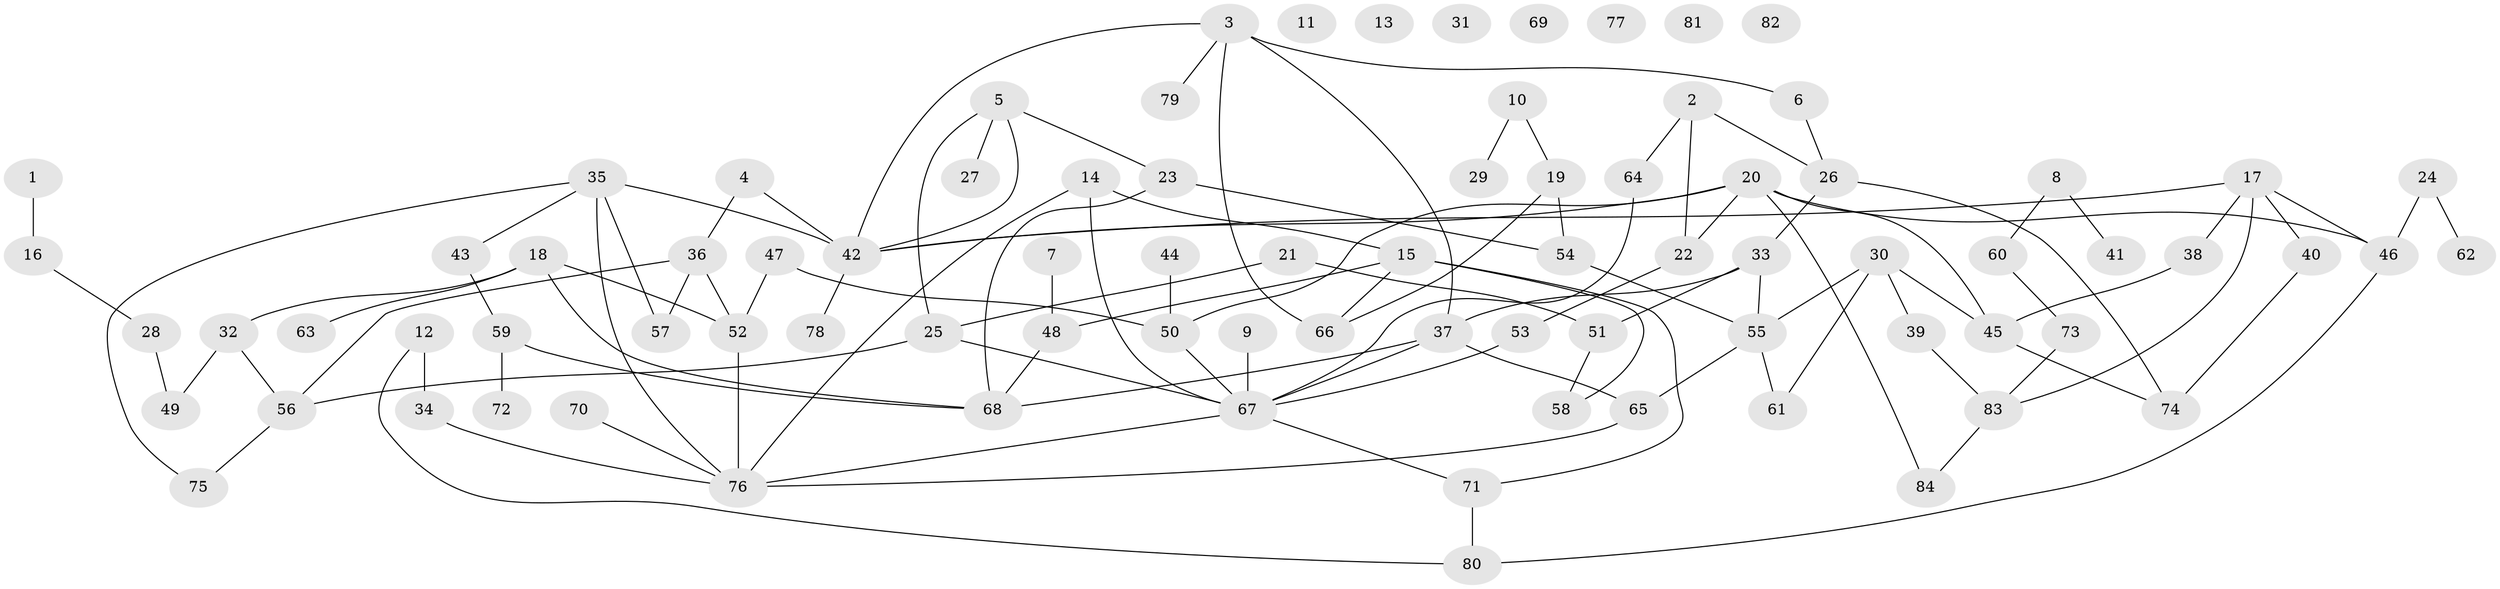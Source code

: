 // coarse degree distribution, {1: 0.17857142857142858, 3: 0.14285714285714285, 4: 0.16071428571428573, 5: 0.08928571428571429, 2: 0.19642857142857142, 0: 0.125, 9: 0.03571428571428571, 7: 0.05357142857142857, 6: 0.017857142857142856}
// Generated by graph-tools (version 1.1) at 2025/41/03/06/25 10:41:21]
// undirected, 84 vertices, 112 edges
graph export_dot {
graph [start="1"]
  node [color=gray90,style=filled];
  1;
  2;
  3;
  4;
  5;
  6;
  7;
  8;
  9;
  10;
  11;
  12;
  13;
  14;
  15;
  16;
  17;
  18;
  19;
  20;
  21;
  22;
  23;
  24;
  25;
  26;
  27;
  28;
  29;
  30;
  31;
  32;
  33;
  34;
  35;
  36;
  37;
  38;
  39;
  40;
  41;
  42;
  43;
  44;
  45;
  46;
  47;
  48;
  49;
  50;
  51;
  52;
  53;
  54;
  55;
  56;
  57;
  58;
  59;
  60;
  61;
  62;
  63;
  64;
  65;
  66;
  67;
  68;
  69;
  70;
  71;
  72;
  73;
  74;
  75;
  76;
  77;
  78;
  79;
  80;
  81;
  82;
  83;
  84;
  1 -- 16;
  2 -- 22;
  2 -- 26;
  2 -- 64;
  3 -- 6;
  3 -- 37;
  3 -- 42;
  3 -- 66;
  3 -- 79;
  4 -- 36;
  4 -- 42;
  5 -- 23;
  5 -- 25;
  5 -- 27;
  5 -- 42;
  6 -- 26;
  7 -- 48;
  8 -- 41;
  8 -- 60;
  9 -- 67;
  10 -- 19;
  10 -- 29;
  12 -- 34;
  12 -- 80;
  14 -- 15;
  14 -- 67;
  14 -- 76;
  15 -- 48;
  15 -- 58;
  15 -- 66;
  15 -- 71;
  16 -- 28;
  17 -- 38;
  17 -- 40;
  17 -- 42;
  17 -- 46;
  17 -- 83;
  18 -- 32;
  18 -- 52;
  18 -- 63;
  18 -- 68;
  19 -- 54;
  19 -- 66;
  20 -- 22;
  20 -- 42;
  20 -- 45;
  20 -- 46;
  20 -- 50;
  20 -- 84;
  21 -- 25;
  21 -- 51;
  22 -- 53;
  23 -- 54;
  23 -- 68;
  24 -- 46;
  24 -- 62;
  25 -- 56;
  25 -- 67;
  26 -- 33;
  26 -- 74;
  28 -- 49;
  30 -- 39;
  30 -- 45;
  30 -- 55;
  30 -- 61;
  32 -- 49;
  32 -- 56;
  33 -- 37;
  33 -- 51;
  33 -- 55;
  34 -- 76;
  35 -- 42;
  35 -- 43;
  35 -- 57;
  35 -- 75;
  35 -- 76;
  36 -- 52;
  36 -- 56;
  36 -- 57;
  37 -- 65;
  37 -- 67;
  37 -- 68;
  38 -- 45;
  39 -- 83;
  40 -- 74;
  42 -- 78;
  43 -- 59;
  44 -- 50;
  45 -- 74;
  46 -- 80;
  47 -- 50;
  47 -- 52;
  48 -- 68;
  50 -- 67;
  51 -- 58;
  52 -- 76;
  53 -- 67;
  54 -- 55;
  55 -- 61;
  55 -- 65;
  56 -- 75;
  59 -- 68;
  59 -- 72;
  60 -- 73;
  64 -- 67;
  65 -- 76;
  67 -- 71;
  67 -- 76;
  70 -- 76;
  71 -- 80;
  73 -- 83;
  83 -- 84;
}
